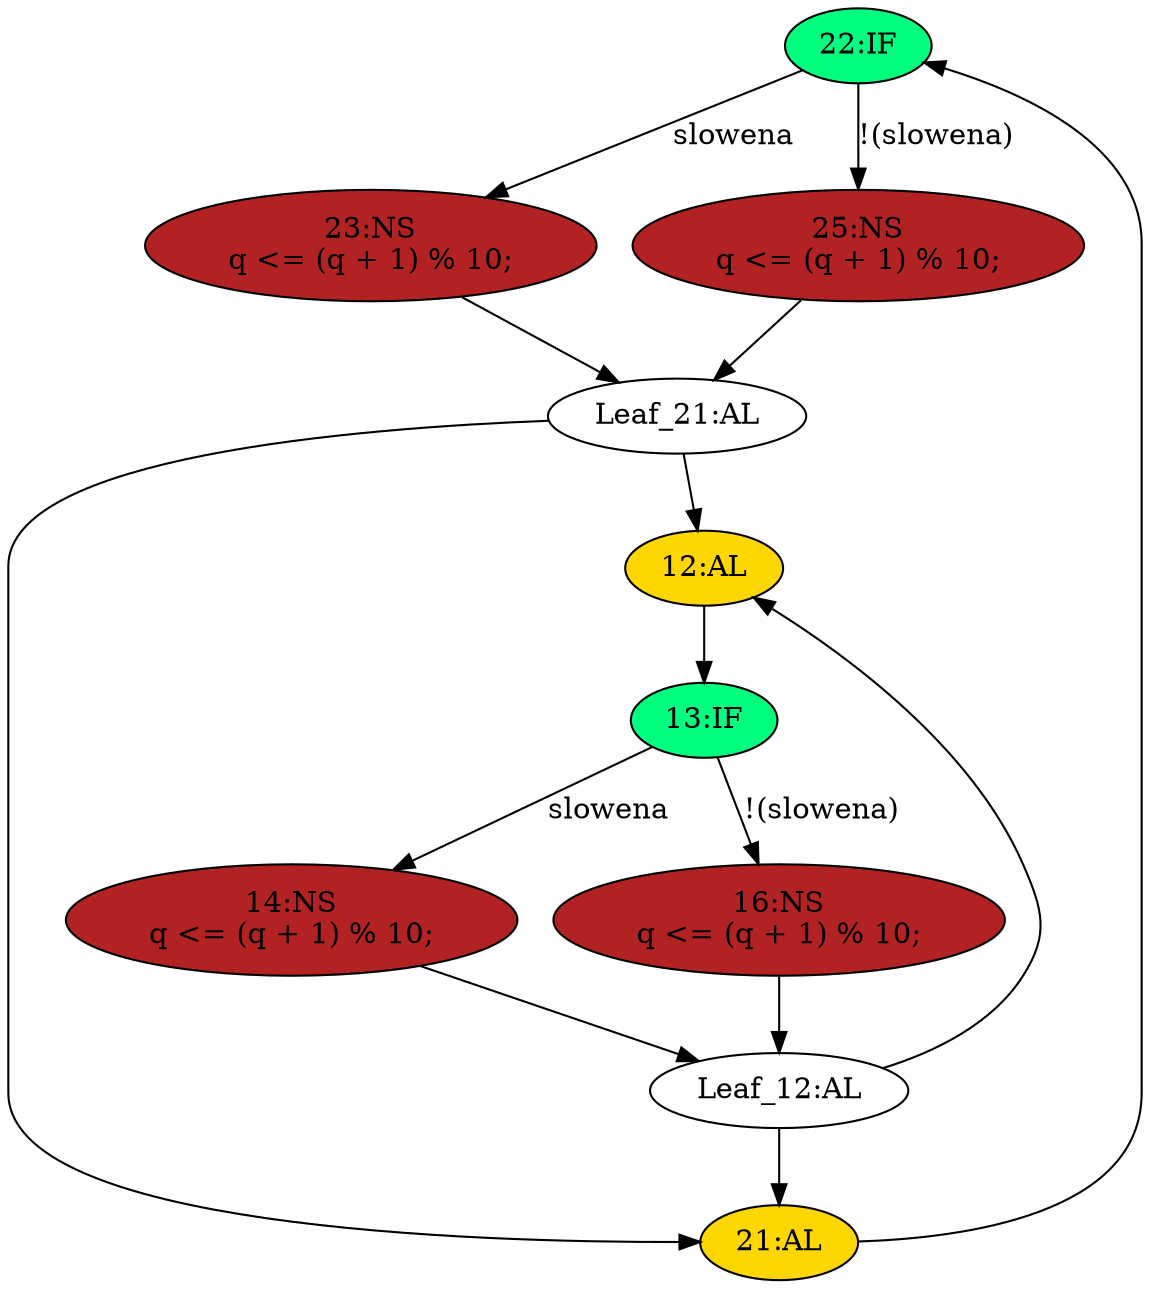 strict digraph "compose( ,  )" {
	node [label="\N"];
	"22:IF"	[ast="<pyverilog.vparser.ast.IfStatement object at 0x7f9a9053d610>",
		fillcolor=springgreen,
		label="22:IF",
		statements="[]",
		style=filled,
		typ=IfStatement];
	"23:NS"	[ast="<pyverilog.vparser.ast.NonblockingSubstitution object at 0x7f9a90531390>",
		fillcolor=firebrick,
		label="23:NS
q <= (q + 1) % 10;",
		statements="[<pyverilog.vparser.ast.NonblockingSubstitution object at 0x7f9a90531390>]",
		style=filled,
		typ=NonblockingSubstitution];
	"22:IF" -> "23:NS"	[cond="['slowena']",
		label=slowena,
		lineno=22];
	"25:NS"	[ast="<pyverilog.vparser.ast.NonblockingSubstitution object at 0x7f9a90526850>",
		fillcolor=firebrick,
		label="25:NS
q <= (q + 1) % 10;",
		statements="[<pyverilog.vparser.ast.NonblockingSubstitution object at 0x7f9a90526850>]",
		style=filled,
		typ=NonblockingSubstitution];
	"22:IF" -> "25:NS"	[cond="['slowena']",
		label="!(slowena)",
		lineno=22];
	"Leaf_21:AL"	[def_var="['q']",
		label="Leaf_21:AL"];
	"23:NS" -> "Leaf_21:AL"	[cond="[]",
		lineno=None];
	"21:AL"	[ast="<pyverilog.vparser.ast.Always object at 0x7f9a904cecd0>",
		clk_sens=True,
		fillcolor=gold,
		label="21:AL",
		sens="['clk']",
		statements="[]",
		style=filled,
		typ=Always,
		use_var="['q', 'slowena']"];
	"Leaf_21:AL" -> "21:AL";
	"12:AL"	[ast="<pyverilog.vparser.ast.Always object at 0x7f9a905b5390>",
		clk_sens=True,
		fillcolor=gold,
		label="12:AL",
		sens="['clk']",
		statements="[]",
		style=filled,
		typ=Always,
		use_var="['q', 'slowena']"];
	"Leaf_21:AL" -> "12:AL";
	"21:AL" -> "22:IF"	[cond="[]",
		lineno=None];
	"25:NS" -> "Leaf_21:AL"	[cond="[]",
		lineno=None];
	"13:IF"	[ast="<pyverilog.vparser.ast.IfStatement object at 0x7f9a90537390>",
		fillcolor=springgreen,
		label="13:IF",
		statements="[]",
		style=filled,
		typ=IfStatement];
	"14:NS"	[ast="<pyverilog.vparser.ast.NonblockingSubstitution object at 0x7f9a905371d0>",
		fillcolor=firebrick,
		label="14:NS
q <= (q + 1) % 10;",
		statements="[<pyverilog.vparser.ast.NonblockingSubstitution object at 0x7f9a905371d0>]",
		style=filled,
		typ=NonblockingSubstitution];
	"13:IF" -> "14:NS"	[cond="['slowena']",
		label=slowena,
		lineno=13];
	"16:NS"	[ast="<pyverilog.vparser.ast.NonblockingSubstitution object at 0x7f9a90523210>",
		fillcolor=firebrick,
		label="16:NS
q <= (q + 1) % 10;",
		statements="[<pyverilog.vparser.ast.NonblockingSubstitution object at 0x7f9a90523210>]",
		style=filled,
		typ=NonblockingSubstitution];
	"13:IF" -> "16:NS"	[cond="['slowena']",
		label="!(slowena)",
		lineno=13];
	"12:AL" -> "13:IF"	[cond="[]",
		lineno=None];
	"Leaf_12:AL"	[def_var="['q']",
		label="Leaf_12:AL"];
	"14:NS" -> "Leaf_12:AL"	[cond="[]",
		lineno=None];
	"Leaf_12:AL" -> "21:AL";
	"Leaf_12:AL" -> "12:AL";
	"16:NS" -> "Leaf_12:AL"	[cond="[]",
		lineno=None];
}

